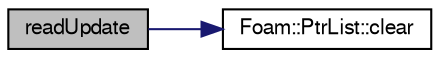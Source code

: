 digraph "readUpdate"
{
  bgcolor="transparent";
  edge [fontname="FreeSans",fontsize="10",labelfontname="FreeSans",labelfontsize="10"];
  node [fontname="FreeSans",fontsize="10",shape=record];
  rankdir="LR";
  Node4 [label="readUpdate",height=0.2,width=0.4,color="black", fillcolor="grey75", style="filled", fontcolor="black"];
  Node4 -> Node5 [color="midnightblue",fontsize="10",style="solid",fontname="FreeSans"];
  Node5 [label="Foam::PtrList::clear",height=0.2,width=0.4,color="black",URL="$a25914.html#ac8bb3912a3ce86b15842e79d0b421204",tooltip="Clear the PtrList, i.e. set size to zero deleting all the. "];
}
